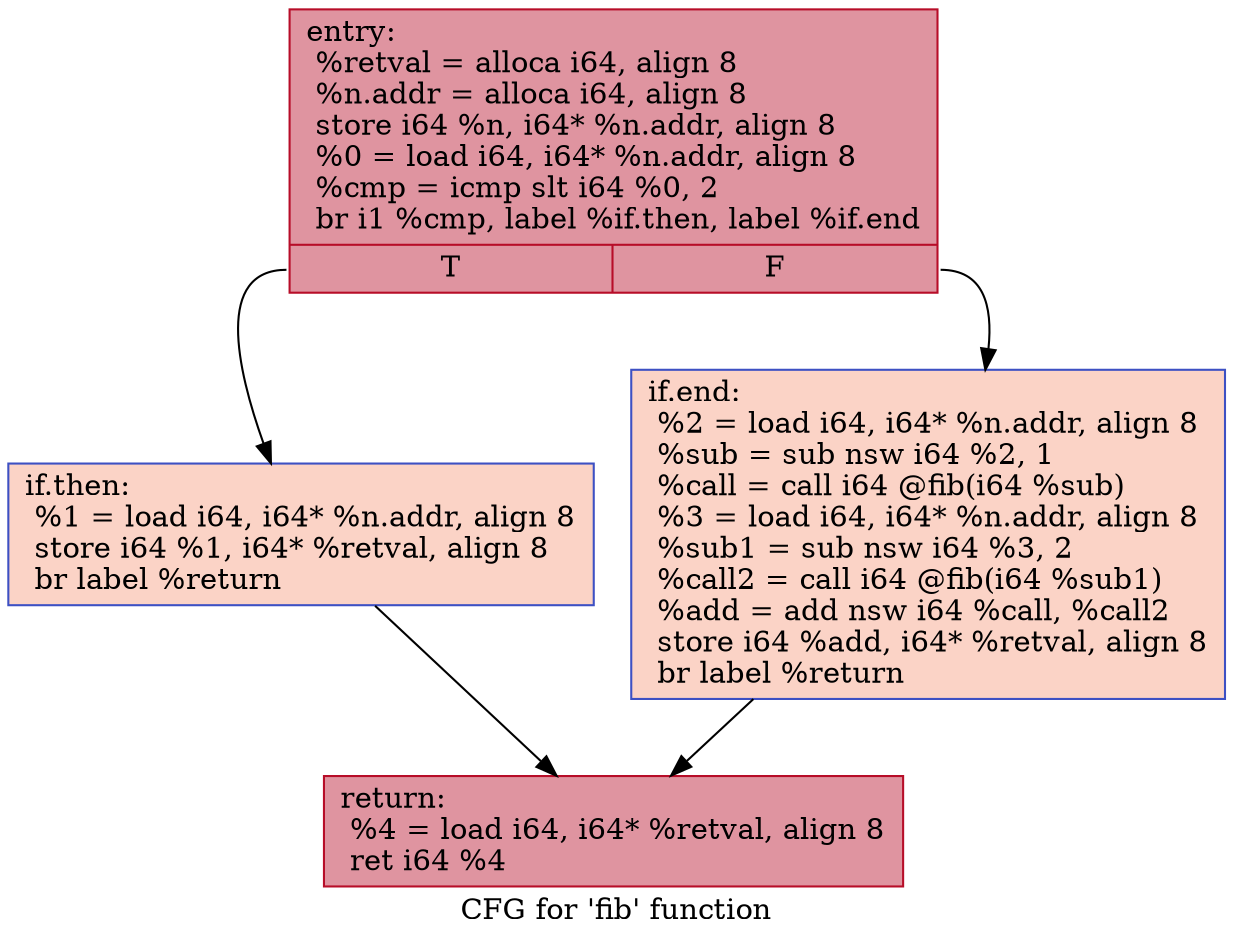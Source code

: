 digraph "CFG for 'fib' function" {
	label="CFG for 'fib' function";

	Node0x5642a8414710 [shape=record,color="#b70d28ff", style=filled, fillcolor="#b70d2870",label="{entry:\l  %retval = alloca i64, align 8\l  %n.addr = alloca i64, align 8\l  store i64 %n, i64* %n.addr, align 8\l  %0 = load i64, i64* %n.addr, align 8\l  %cmp = icmp slt i64 %0, 2\l  br i1 %cmp, label %if.then, label %if.end\l|{<s0>T|<s1>F}}"];
	Node0x5642a8414710:s0 -> Node0x5642a8414fe0;
	Node0x5642a8414710:s1 -> Node0x5642a8415050;
	Node0x5642a8414fe0 [shape=record,color="#3d50c3ff", style=filled, fillcolor="#f59c7d70",label="{if.then:                                          \l  %1 = load i64, i64* %n.addr, align 8\l  store i64 %1, i64* %retval, align 8\l  br label %return\l}"];
	Node0x5642a8414fe0 -> Node0x5642a8415260;
	Node0x5642a8415050 [shape=record,color="#3d50c3ff", style=filled, fillcolor="#f59c7d70",label="{if.end:                                           \l  %2 = load i64, i64* %n.addr, align 8\l  %sub = sub nsw i64 %2, 1\l  %call = call i64 @fib(i64 %sub)\l  %3 = load i64, i64* %n.addr, align 8\l  %sub1 = sub nsw i64 %3, 2\l  %call2 = call i64 @fib(i64 %sub1)\l  %add = add nsw i64 %call, %call2\l  store i64 %add, i64* %retval, align 8\l  br label %return\l}"];
	Node0x5642a8415050 -> Node0x5642a8415260;
	Node0x5642a8415260 [shape=record,color="#b70d28ff", style=filled, fillcolor="#b70d2870",label="{return:                                           \l  %4 = load i64, i64* %retval, align 8\l  ret i64 %4\l}"];
}
